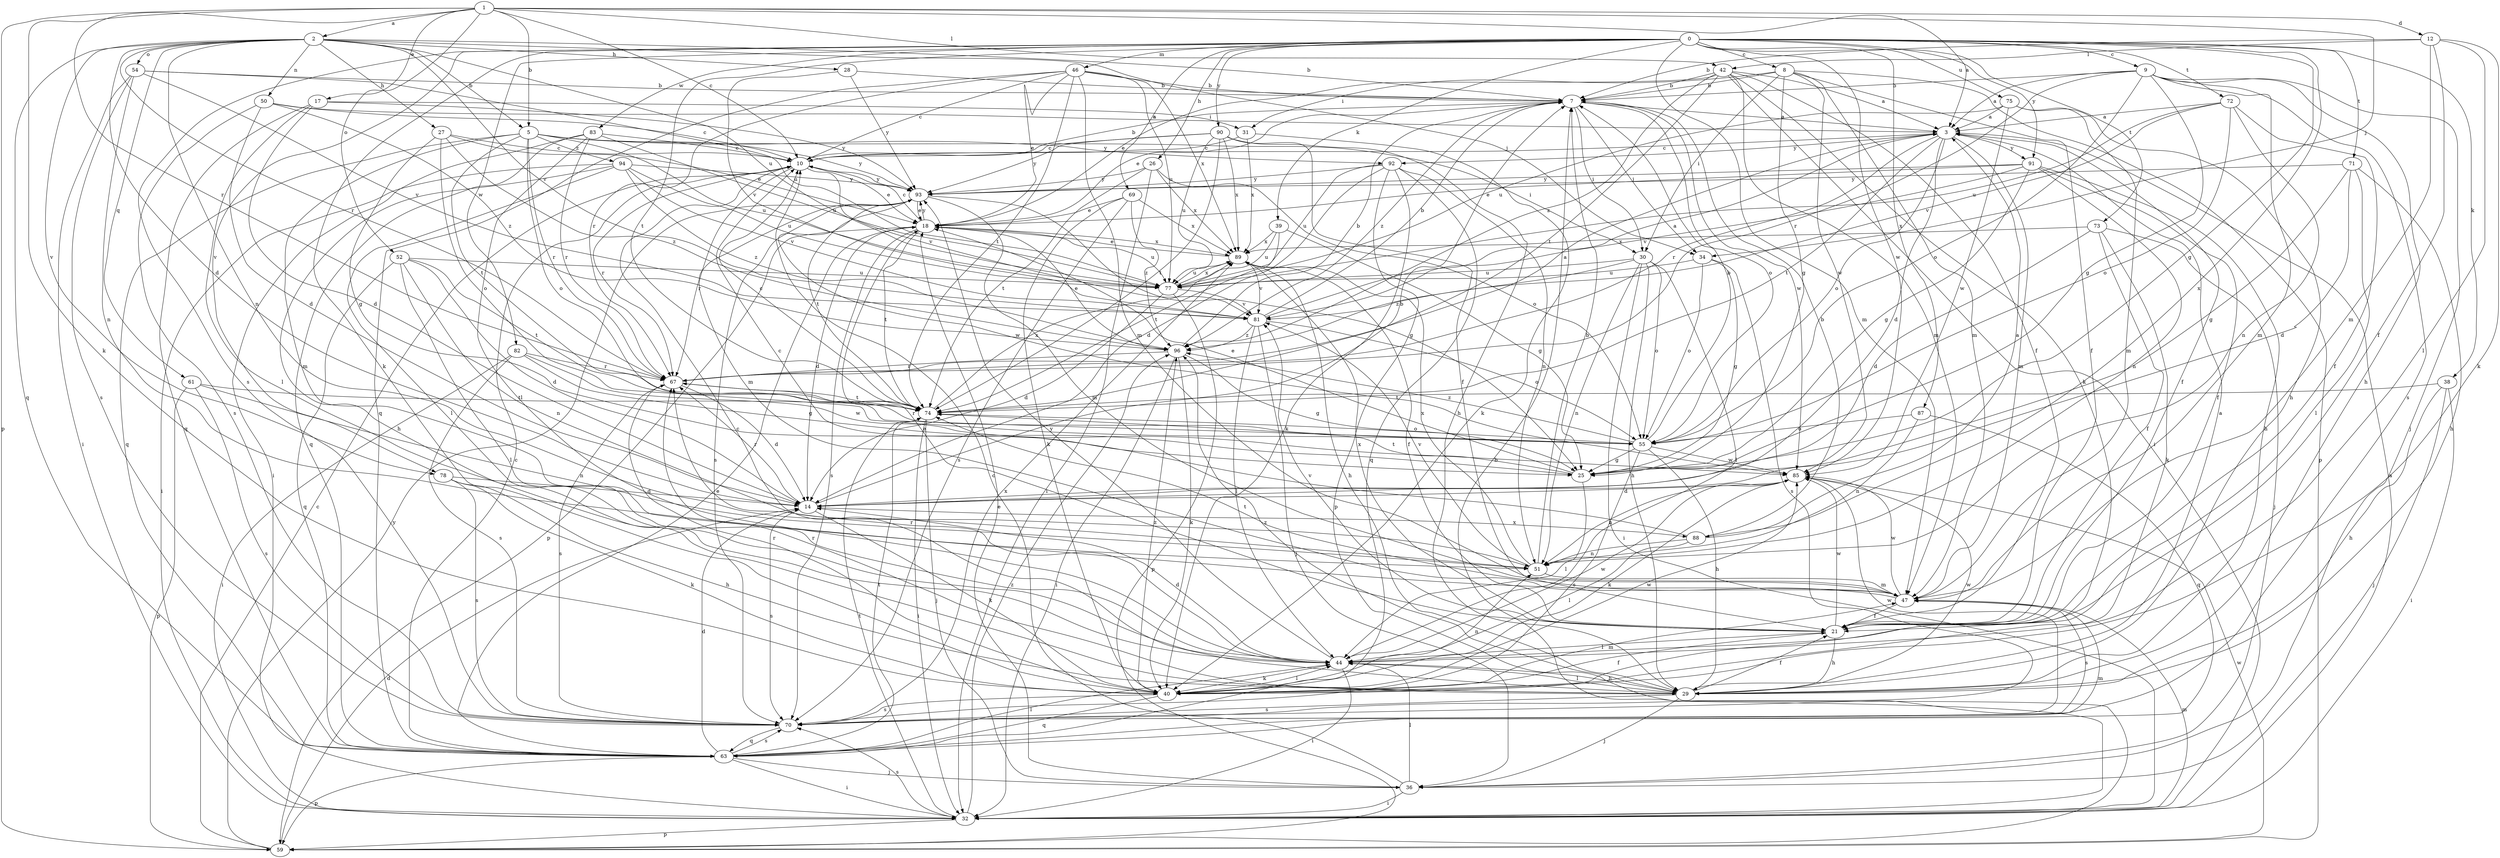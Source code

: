 strict digraph  {
0;
1;
2;
3;
5;
7;
8;
9;
10;
12;
14;
17;
18;
21;
25;
26;
27;
28;
29;
30;
31;
32;
34;
36;
38;
39;
40;
42;
44;
46;
47;
50;
51;
52;
54;
55;
59;
61;
63;
67;
69;
70;
71;
72;
73;
74;
75;
77;
78;
81;
82;
83;
85;
87;
88;
89;
90;
91;
92;
93;
94;
96;
0 -> 8  [label=c];
0 -> 9  [label=c];
0 -> 25  [label=g];
0 -> 26  [label=h];
0 -> 38  [label=k];
0 -> 39  [label=k];
0 -> 40  [label=k];
0 -> 46  [label=m];
0 -> 47  [label=m];
0 -> 69  [label=s];
0 -> 70  [label=s];
0 -> 71  [label=t];
0 -> 72  [label=t];
0 -> 73  [label=t];
0 -> 74  [label=t];
0 -> 75  [label=u];
0 -> 78  [label=v];
0 -> 82  [label=w];
0 -> 83  [label=w];
0 -> 85  [label=w];
0 -> 87  [label=x];
0 -> 88  [label=x];
0 -> 90  [label=y];
0 -> 91  [label=y];
1 -> 2  [label=a];
1 -> 3  [label=a];
1 -> 5  [label=b];
1 -> 10  [label=c];
1 -> 12  [label=d];
1 -> 17  [label=e];
1 -> 34  [label=j];
1 -> 40  [label=k];
1 -> 42  [label=l];
1 -> 52  [label=o];
1 -> 59  [label=p];
1 -> 67  [label=r];
2 -> 5  [label=b];
2 -> 7  [label=b];
2 -> 14  [label=d];
2 -> 27  [label=h];
2 -> 28  [label=h];
2 -> 34  [label=j];
2 -> 50  [label=n];
2 -> 51  [label=n];
2 -> 54  [label=o];
2 -> 61  [label=q];
2 -> 63  [label=q];
2 -> 67  [label=r];
2 -> 77  [label=u];
2 -> 78  [label=v];
2 -> 81  [label=v];
3 -> 10  [label=c];
3 -> 14  [label=d];
3 -> 21  [label=f];
3 -> 47  [label=m];
3 -> 55  [label=o];
3 -> 67  [label=r];
3 -> 74  [label=t];
3 -> 91  [label=y];
3 -> 92  [label=y];
5 -> 30  [label=i];
5 -> 47  [label=m];
5 -> 55  [label=o];
5 -> 63  [label=q];
5 -> 67  [label=r];
5 -> 74  [label=t];
5 -> 77  [label=u];
5 -> 92  [label=y];
5 -> 93  [label=y];
5 -> 94  [label=z];
7 -> 3  [label=a];
7 -> 18  [label=e];
7 -> 30  [label=i];
7 -> 34  [label=j];
7 -> 55  [label=o];
7 -> 85  [label=w];
7 -> 96  [label=z];
8 -> 7  [label=b];
8 -> 21  [label=f];
8 -> 25  [label=g];
8 -> 30  [label=i];
8 -> 31  [label=i];
8 -> 47  [label=m];
8 -> 59  [label=p];
8 -> 85  [label=w];
9 -> 3  [label=a];
9 -> 7  [label=b];
9 -> 25  [label=g];
9 -> 29  [label=h];
9 -> 36  [label=j];
9 -> 47  [label=m];
9 -> 55  [label=o];
9 -> 67  [label=r];
9 -> 70  [label=s];
10 -> 7  [label=b];
10 -> 18  [label=e];
10 -> 47  [label=m];
10 -> 67  [label=r];
10 -> 81  [label=v];
10 -> 93  [label=y];
12 -> 7  [label=b];
12 -> 21  [label=f];
12 -> 40  [label=k];
12 -> 42  [label=l];
12 -> 44  [label=l];
12 -> 47  [label=m];
14 -> 7  [label=b];
14 -> 40  [label=k];
14 -> 67  [label=r];
14 -> 70  [label=s];
14 -> 88  [label=x];
17 -> 14  [label=d];
17 -> 31  [label=i];
17 -> 44  [label=l];
17 -> 63  [label=q];
17 -> 93  [label=y];
18 -> 10  [label=c];
18 -> 14  [label=d];
18 -> 59  [label=p];
18 -> 70  [label=s];
18 -> 74  [label=t];
18 -> 77  [label=u];
18 -> 89  [label=x];
18 -> 93  [label=y];
21 -> 18  [label=e];
21 -> 29  [label=h];
21 -> 44  [label=l];
21 -> 81  [label=v];
21 -> 85  [label=w];
21 -> 89  [label=x];
25 -> 18  [label=e];
25 -> 44  [label=l];
25 -> 74  [label=t];
26 -> 32  [label=i];
26 -> 55  [label=o];
26 -> 74  [label=t];
26 -> 89  [label=x];
26 -> 93  [label=y];
27 -> 10  [label=c];
27 -> 18  [label=e];
27 -> 25  [label=g];
27 -> 55  [label=o];
27 -> 96  [label=z];
28 -> 7  [label=b];
28 -> 81  [label=v];
28 -> 93  [label=y];
29 -> 3  [label=a];
29 -> 10  [label=c];
29 -> 21  [label=f];
29 -> 36  [label=j];
29 -> 44  [label=l];
29 -> 67  [label=r];
29 -> 70  [label=s];
29 -> 85  [label=w];
29 -> 96  [label=z];
30 -> 29  [label=h];
30 -> 32  [label=i];
30 -> 44  [label=l];
30 -> 51  [label=n];
30 -> 55  [label=o];
30 -> 77  [label=u];
30 -> 96  [label=z];
31 -> 10  [label=c];
31 -> 40  [label=k];
31 -> 89  [label=x];
32 -> 3  [label=a];
32 -> 7  [label=b];
32 -> 47  [label=m];
32 -> 59  [label=p];
32 -> 70  [label=s];
32 -> 74  [label=t];
32 -> 96  [label=z];
34 -> 25  [label=g];
34 -> 55  [label=o];
34 -> 70  [label=s];
34 -> 77  [label=u];
36 -> 10  [label=c];
36 -> 18  [label=e];
36 -> 32  [label=i];
36 -> 44  [label=l];
38 -> 29  [label=h];
38 -> 32  [label=i];
38 -> 36  [label=j];
38 -> 74  [label=t];
39 -> 25  [label=g];
39 -> 74  [label=t];
39 -> 77  [label=u];
39 -> 89  [label=x];
40 -> 21  [label=f];
40 -> 44  [label=l];
40 -> 47  [label=m];
40 -> 51  [label=n];
40 -> 63  [label=q];
40 -> 67  [label=r];
40 -> 70  [label=s];
40 -> 85  [label=w];
40 -> 96  [label=z];
42 -> 3  [label=a];
42 -> 7  [label=b];
42 -> 18  [label=e];
42 -> 21  [label=f];
42 -> 32  [label=i];
42 -> 40  [label=k];
42 -> 47  [label=m];
42 -> 74  [label=t];
42 -> 96  [label=z];
44 -> 14  [label=d];
44 -> 29  [label=h];
44 -> 32  [label=i];
44 -> 40  [label=k];
44 -> 67  [label=r];
44 -> 85  [label=w];
44 -> 93  [label=y];
46 -> 7  [label=b];
46 -> 10  [label=c];
46 -> 18  [label=e];
46 -> 47  [label=m];
46 -> 63  [label=q];
46 -> 67  [label=r];
46 -> 74  [label=t];
46 -> 77  [label=u];
46 -> 89  [label=x];
47 -> 21  [label=f];
47 -> 70  [label=s];
47 -> 74  [label=t];
47 -> 85  [label=w];
50 -> 3  [label=a];
50 -> 10  [label=c];
50 -> 14  [label=d];
50 -> 70  [label=s];
50 -> 96  [label=z];
51 -> 7  [label=b];
51 -> 47  [label=m];
51 -> 81  [label=v];
51 -> 89  [label=x];
52 -> 14  [label=d];
52 -> 44  [label=l];
52 -> 51  [label=n];
52 -> 63  [label=q];
52 -> 74  [label=t];
52 -> 77  [label=u];
54 -> 7  [label=b];
54 -> 32  [label=i];
54 -> 51  [label=n];
54 -> 70  [label=s];
54 -> 77  [label=u];
54 -> 81  [label=v];
55 -> 7  [label=b];
55 -> 25  [label=g];
55 -> 29  [label=h];
55 -> 67  [label=r];
55 -> 70  [label=s];
55 -> 85  [label=w];
55 -> 96  [label=z];
59 -> 10  [label=c];
59 -> 14  [label=d];
59 -> 85  [label=w];
59 -> 93  [label=y];
61 -> 51  [label=n];
61 -> 59  [label=p];
61 -> 70  [label=s];
61 -> 74  [label=t];
63 -> 10  [label=c];
63 -> 14  [label=d];
63 -> 18  [label=e];
63 -> 32  [label=i];
63 -> 36  [label=j];
63 -> 44  [label=l];
63 -> 47  [label=m];
63 -> 59  [label=p];
63 -> 70  [label=s];
63 -> 74  [label=t];
67 -> 3  [label=a];
67 -> 14  [label=d];
67 -> 70  [label=s];
67 -> 74  [label=t];
69 -> 18  [label=e];
69 -> 40  [label=k];
69 -> 70  [label=s];
69 -> 89  [label=x];
69 -> 96  [label=z];
70 -> 63  [label=q];
70 -> 85  [label=w];
70 -> 89  [label=x];
71 -> 14  [label=d];
71 -> 25  [label=g];
71 -> 29  [label=h];
71 -> 44  [label=l];
71 -> 93  [label=y];
72 -> 3  [label=a];
72 -> 21  [label=f];
72 -> 51  [label=n];
72 -> 55  [label=o];
72 -> 77  [label=u];
72 -> 81  [label=v];
73 -> 14  [label=d];
73 -> 21  [label=f];
73 -> 36  [label=j];
73 -> 40  [label=k];
73 -> 89  [label=x];
74 -> 10  [label=c];
74 -> 32  [label=i];
74 -> 36  [label=j];
74 -> 55  [label=o];
74 -> 89  [label=x];
75 -> 3  [label=a];
75 -> 29  [label=h];
75 -> 47  [label=m];
75 -> 77  [label=u];
75 -> 85  [label=w];
77 -> 14  [label=d];
77 -> 59  [label=p];
77 -> 81  [label=v];
77 -> 89  [label=x];
78 -> 14  [label=d];
78 -> 29  [label=h];
78 -> 40  [label=k];
78 -> 70  [label=s];
81 -> 3  [label=a];
81 -> 7  [label=b];
81 -> 36  [label=j];
81 -> 44  [label=l];
81 -> 55  [label=o];
81 -> 96  [label=z];
82 -> 25  [label=g];
82 -> 32  [label=i];
82 -> 67  [label=r];
82 -> 70  [label=s];
82 -> 85  [label=w];
83 -> 10  [label=c];
83 -> 32  [label=i];
83 -> 44  [label=l];
83 -> 63  [label=q];
83 -> 67  [label=r];
83 -> 77  [label=u];
85 -> 14  [label=d];
85 -> 40  [label=k];
85 -> 51  [label=n];
87 -> 51  [label=n];
87 -> 55  [label=o];
87 -> 63  [label=q];
88 -> 3  [label=a];
88 -> 7  [label=b];
88 -> 10  [label=c];
88 -> 44  [label=l];
88 -> 51  [label=n];
89 -> 18  [label=e];
89 -> 21  [label=f];
89 -> 29  [label=h];
89 -> 77  [label=u];
89 -> 81  [label=v];
90 -> 10  [label=c];
90 -> 21  [label=f];
90 -> 29  [label=h];
90 -> 74  [label=t];
90 -> 77  [label=u];
90 -> 89  [label=x];
90 -> 93  [label=y];
91 -> 18  [label=e];
91 -> 21  [label=f];
91 -> 25  [label=g];
91 -> 29  [label=h];
91 -> 51  [label=n];
91 -> 81  [label=v];
91 -> 93  [label=y];
92 -> 14  [label=d];
92 -> 40  [label=k];
92 -> 51  [label=n];
92 -> 59  [label=p];
92 -> 63  [label=q];
92 -> 77  [label=u];
92 -> 93  [label=y];
93 -> 18  [label=e];
93 -> 25  [label=g];
93 -> 47  [label=m];
93 -> 67  [label=r];
93 -> 70  [label=s];
93 -> 74  [label=t];
93 -> 85  [label=w];
94 -> 29  [label=h];
94 -> 32  [label=i];
94 -> 44  [label=l];
94 -> 77  [label=u];
94 -> 81  [label=v];
94 -> 93  [label=y];
94 -> 96  [label=z];
96 -> 7  [label=b];
96 -> 18  [label=e];
96 -> 25  [label=g];
96 -> 32  [label=i];
96 -> 40  [label=k];
96 -> 67  [label=r];
}
